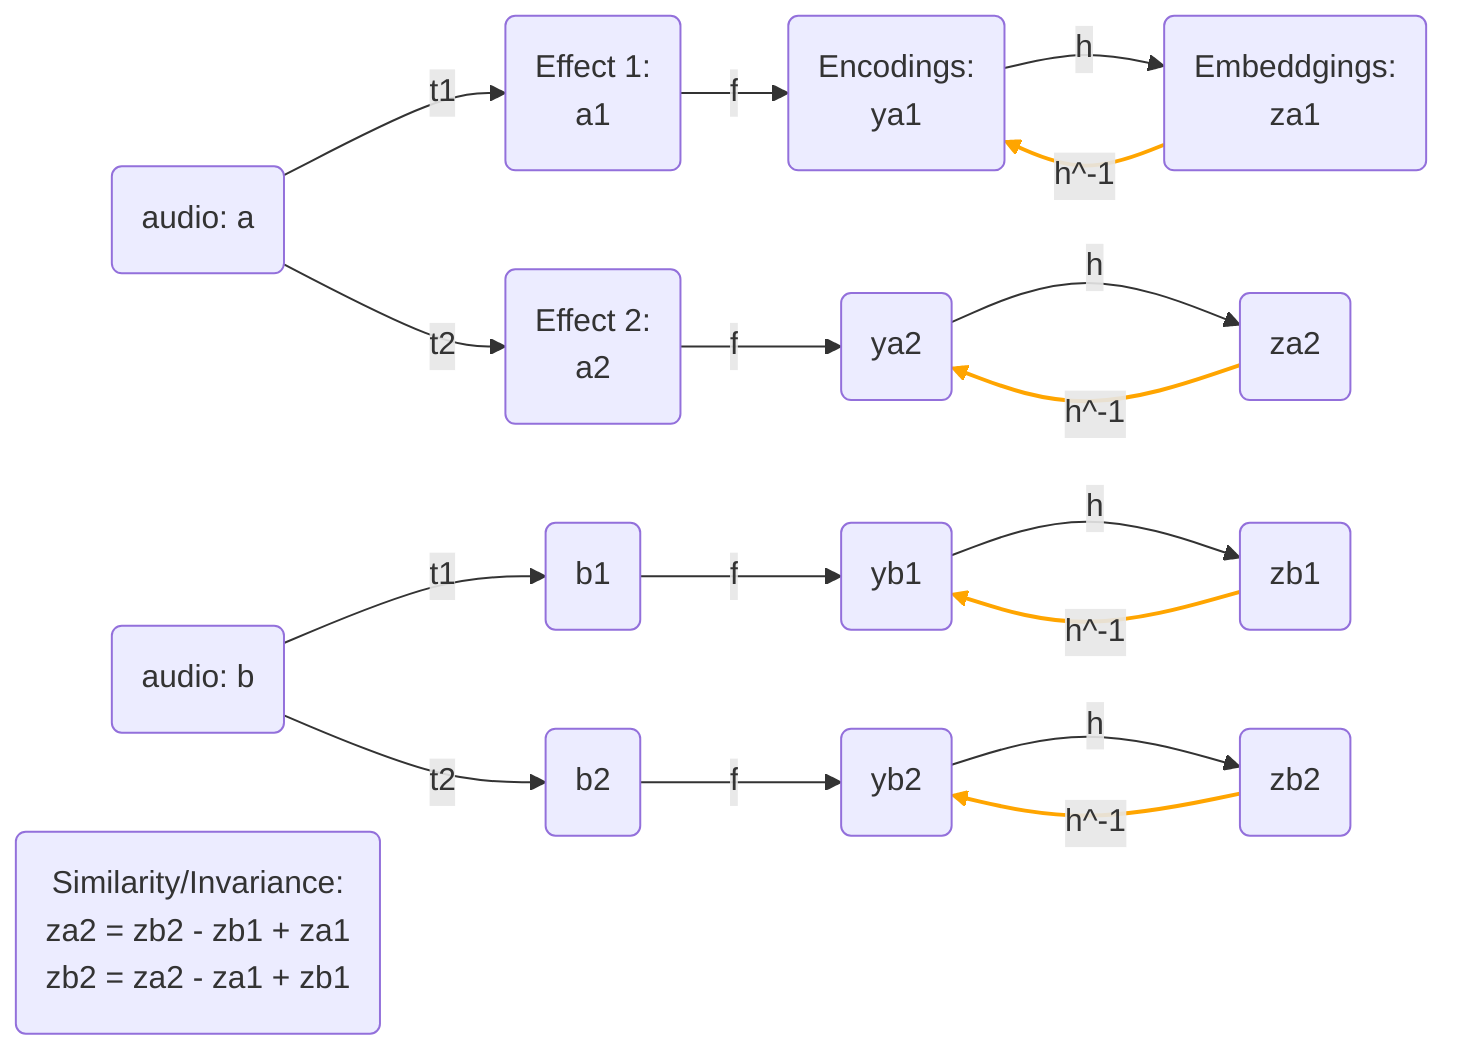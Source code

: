flowchart LR
A(audio: a) -->|t1| B(Effect 1:\n a1)
A -->|t2| C(Effect 2:\na2)
B --> |f|G(Encodings:\nya1)
C --> |f|H(ya2)
G --> |h|I(Embeddgings:\nza1)
H --> |h|J(za2)


D(audio: b) -->|t1| E(b1)
D -->|t2| F(b2)
E --> |f|K(yb1)
F --> |f|L(yb2)
K --> |h|M(zb1)
L --> |h|N(zb2)


I --> |h^-1|G
J --> |h^-1|H
M --> |h^-1|K
N --> |h^-1|L
linkStyle 12 stroke-width:2px,fill:none,stroke:orange;
linkStyle 13 stroke-width:2px,fill:none,stroke:orange;
linkStyle 14 stroke-width:2px,fill:none,stroke:orange;
linkStyle 15 stroke-width:2px,fill:none,stroke:orange;


Y(Similarity/Invariance:\nza2 = zb2 - zb1 + za1\nzb2 = za2 - za1 + zb1)